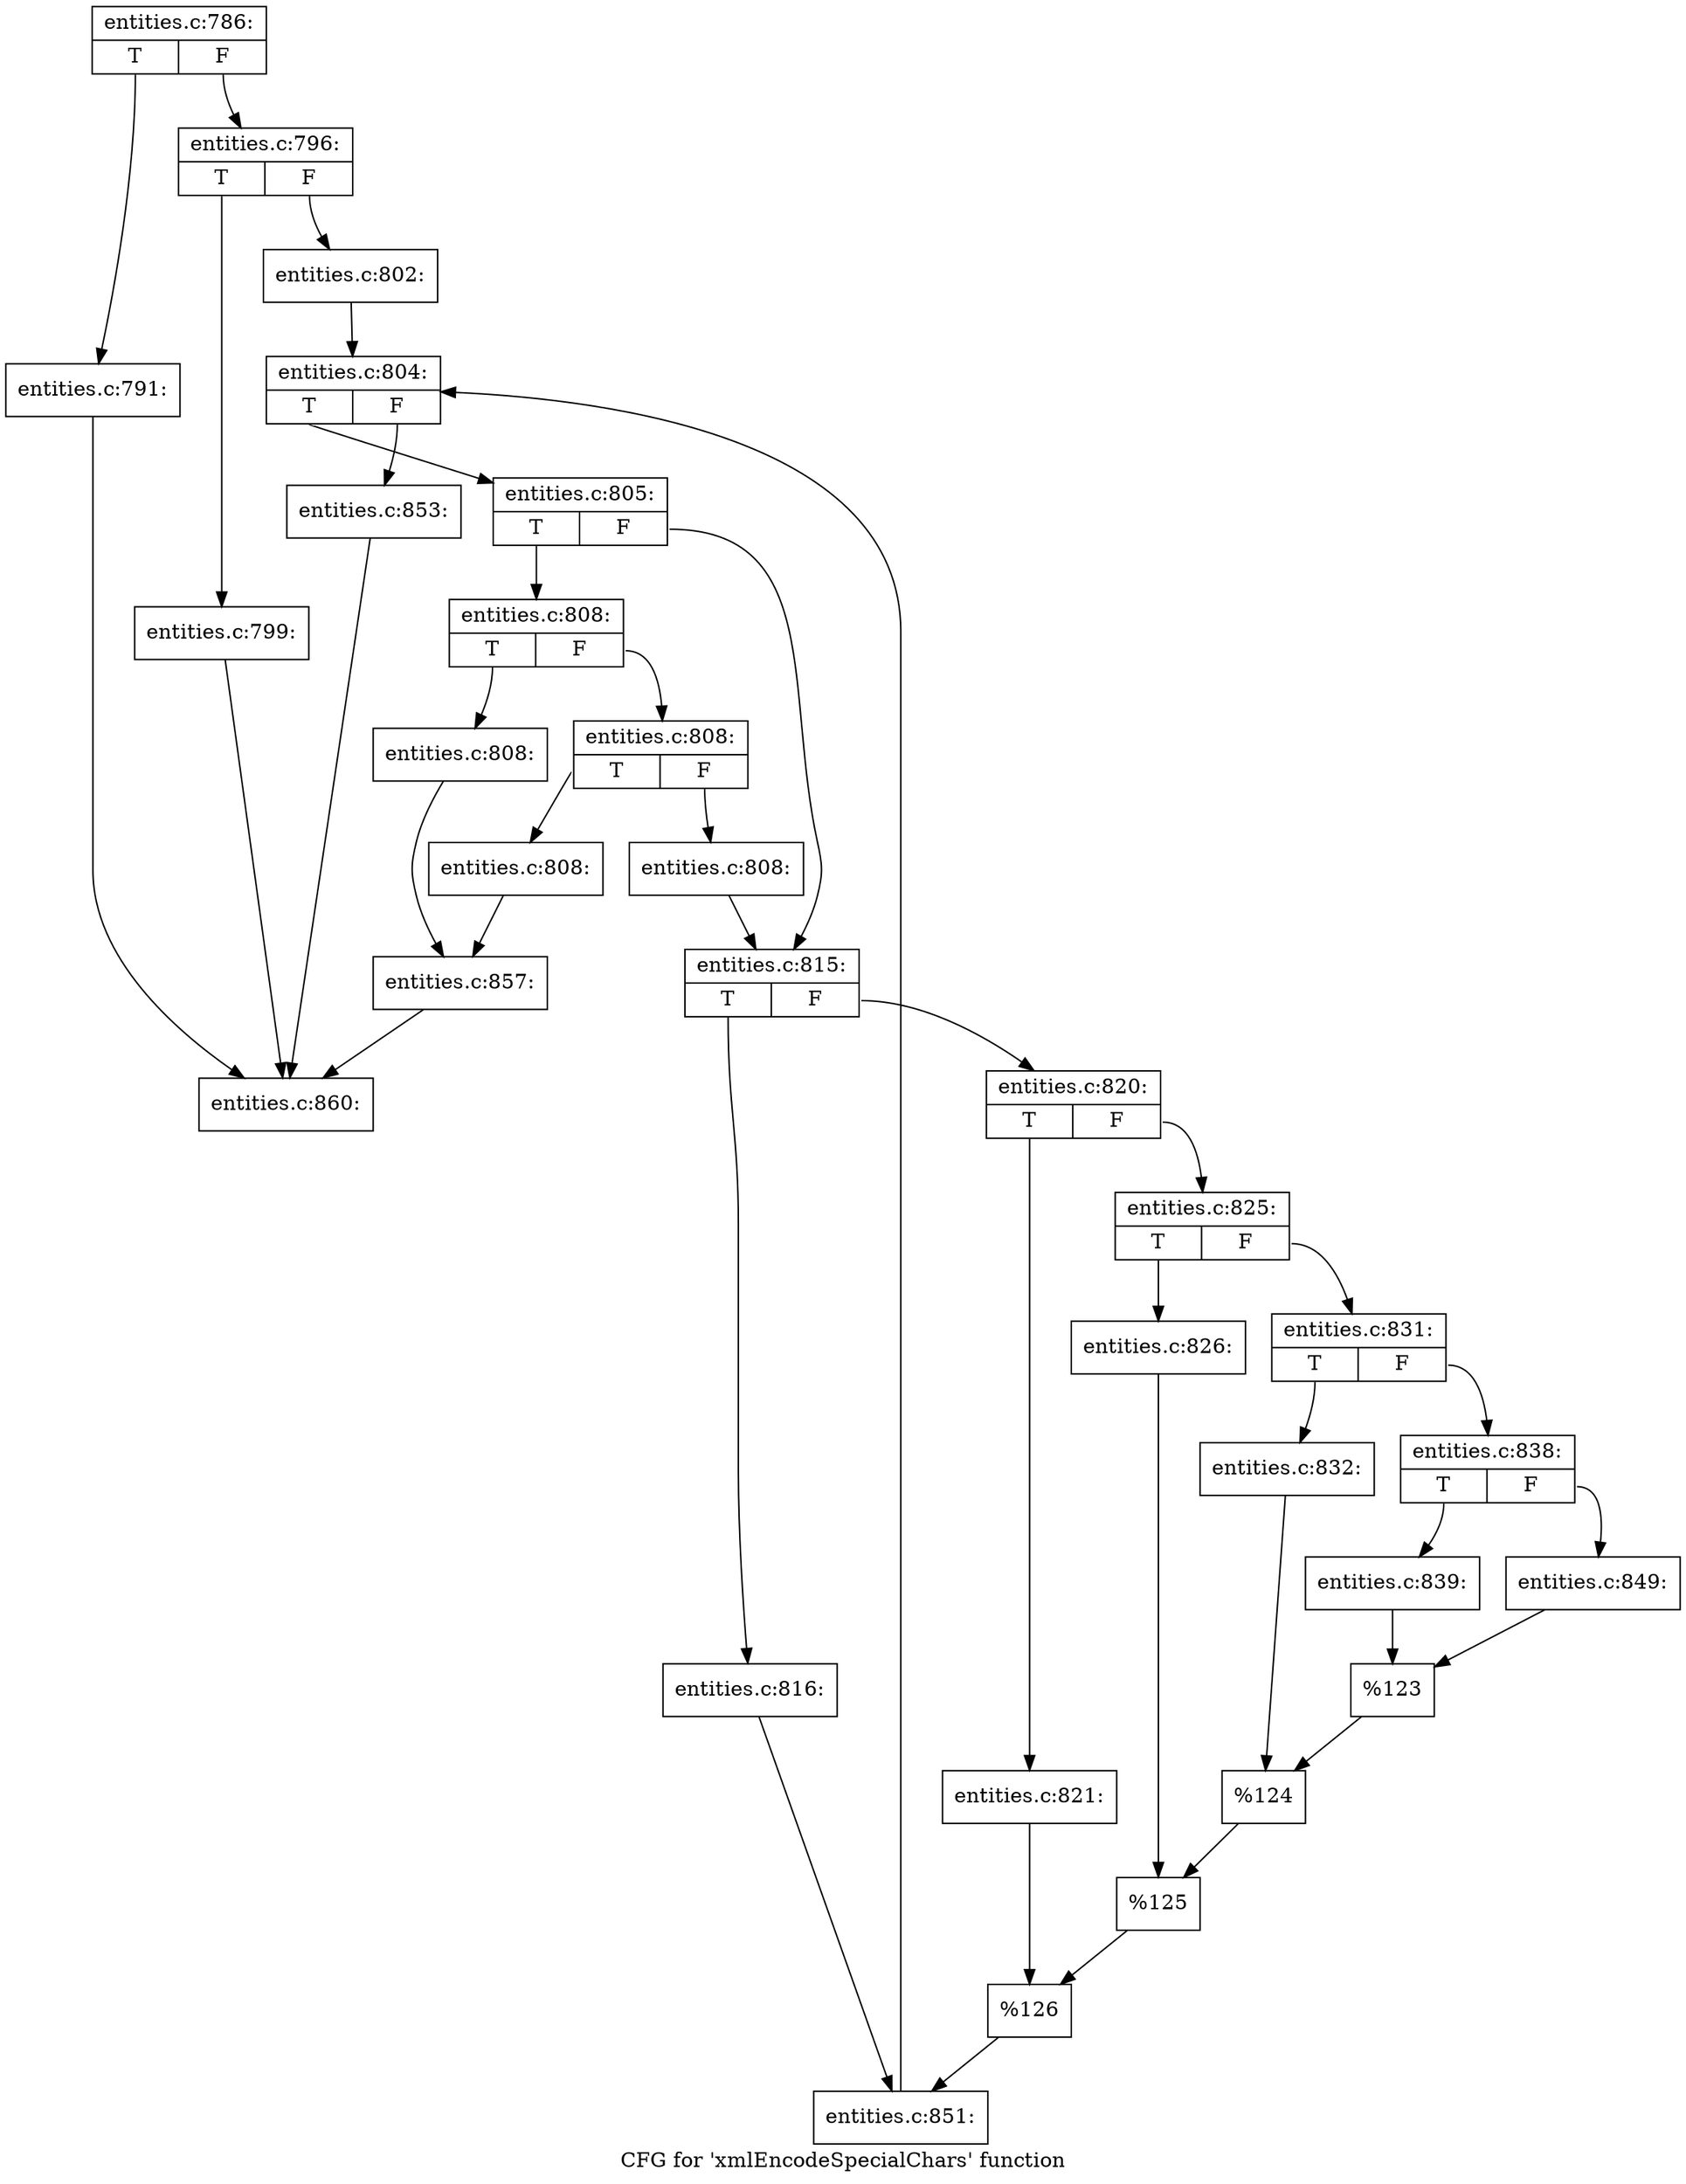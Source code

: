 digraph "CFG for 'xmlEncodeSpecialChars' function" {
	label="CFG for 'xmlEncodeSpecialChars' function";

	Node0x4b23520 [shape=record,label="{entities.c:786:|{<s0>T|<s1>F}}"];
	Node0x4b23520:s0 -> Node0x4b3e350;
	Node0x4b23520:s1 -> Node0x4b3e3a0;
	Node0x4b3e350 [shape=record,label="{entities.c:791:}"];
	Node0x4b3e350 -> Node0x4b3ce10;
	Node0x4b3e3a0 [shape=record,label="{entities.c:796:|{<s0>T|<s1>F}}"];
	Node0x4b3e3a0:s0 -> Node0x4b0e0b0;
	Node0x4b3e3a0:s1 -> Node0x4b0e100;
	Node0x4b0e0b0 [shape=record,label="{entities.c:799:}"];
	Node0x4b0e0b0 -> Node0x4b3ce10;
	Node0x4b0e100 [shape=record,label="{entities.c:802:}"];
	Node0x4b0e100 -> Node0x4b3fcb0;
	Node0x4b3fcb0 [shape=record,label="{entities.c:804:|{<s0>T|<s1>F}}"];
	Node0x4b3fcb0:s0 -> Node0x4b40500;
	Node0x4b3fcb0:s1 -> Node0x4b3ffe0;
	Node0x4b40500 [shape=record,label="{entities.c:805:|{<s0>T|<s1>F}}"];
	Node0x4b40500:s0 -> Node0x4b40ae0;
	Node0x4b40500:s1 -> Node0x4b40b30;
	Node0x4b40ae0 [shape=record,label="{entities.c:808:|{<s0>T|<s1>F}}"];
	Node0x4b40ae0:s0 -> Node0x4ad96b0;
	Node0x4b40ae0:s1 -> Node0x4ad9700;
	Node0x4ad96b0 [shape=record,label="{entities.c:808:}"];
	Node0x4ad96b0 -> Node0x4ad98c0;
	Node0x4ad9700 [shape=record,label="{entities.c:808:|{<s0>T|<s1>F}}"];
	Node0x4ad9700:s0 -> Node0x4b43170;
	Node0x4ad9700:s1 -> Node0x4b431c0;
	Node0x4b43170 [shape=record,label="{entities.c:808:}"];
	Node0x4b43170 -> Node0x4ad98c0;
	Node0x4b431c0 [shape=record,label="{entities.c:808:}"];
	Node0x4b431c0 -> Node0x4b40b30;
	Node0x4b40b30 [shape=record,label="{entities.c:815:|{<s0>T|<s1>F}}"];
	Node0x4b40b30:s0 -> Node0x4b439f0;
	Node0x4b40b30:s1 -> Node0x4b43a90;
	Node0x4b439f0 [shape=record,label="{entities.c:816:}"];
	Node0x4b439f0 -> Node0x4b43a40;
	Node0x4b43a90 [shape=record,label="{entities.c:820:|{<s0>T|<s1>F}}"];
	Node0x4b43a90:s0 -> Node0x4b44d20;
	Node0x4b43a90:s1 -> Node0x4b44dc0;
	Node0x4b44d20 [shape=record,label="{entities.c:821:}"];
	Node0x4b44d20 -> Node0x4b44d70;
	Node0x4b44dc0 [shape=record,label="{entities.c:825:|{<s0>T|<s1>F}}"];
	Node0x4b44dc0:s0 -> Node0x4b187e0;
	Node0x4b44dc0:s1 -> Node0x4b18880;
	Node0x4b187e0 [shape=record,label="{entities.c:826:}"];
	Node0x4b187e0 -> Node0x4b18830;
	Node0x4b18880 [shape=record,label="{entities.c:831:|{<s0>T|<s1>F}}"];
	Node0x4b18880:s0 -> Node0x4b19d30;
	Node0x4b18880:s1 -> Node0x4b19dd0;
	Node0x4b19d30 [shape=record,label="{entities.c:832:}"];
	Node0x4b19d30 -> Node0x4b19d80;
	Node0x4b19dd0 [shape=record,label="{entities.c:838:|{<s0>T|<s1>F}}"];
	Node0x4b19dd0:s0 -> Node0x4b4ac90;
	Node0x4b19dd0:s1 -> Node0x4b4ad30;
	Node0x4b4ac90 [shape=record,label="{entities.c:839:}"];
	Node0x4b4ac90 -> Node0x4b4ace0;
	Node0x4b4ad30 [shape=record,label="{entities.c:849:}"];
	Node0x4b4ad30 -> Node0x4b4ace0;
	Node0x4b4ace0 [shape=record,label="{%123}"];
	Node0x4b4ace0 -> Node0x4b19d80;
	Node0x4b19d80 [shape=record,label="{%124}"];
	Node0x4b19d80 -> Node0x4b18830;
	Node0x4b18830 [shape=record,label="{%125}"];
	Node0x4b18830 -> Node0x4b44d70;
	Node0x4b44d70 [shape=record,label="{%126}"];
	Node0x4b44d70 -> Node0x4b43a40;
	Node0x4b43a40 [shape=record,label="{entities.c:851:}"];
	Node0x4b43a40 -> Node0x4b3fcb0;
	Node0x4b3ffe0 [shape=record,label="{entities.c:853:}"];
	Node0x4b3ffe0 -> Node0x4b3ce10;
	Node0x4ad98c0 [shape=record,label="{entities.c:857:}"];
	Node0x4ad98c0 -> Node0x4b3ce10;
	Node0x4b3ce10 [shape=record,label="{entities.c:860:}"];
}
